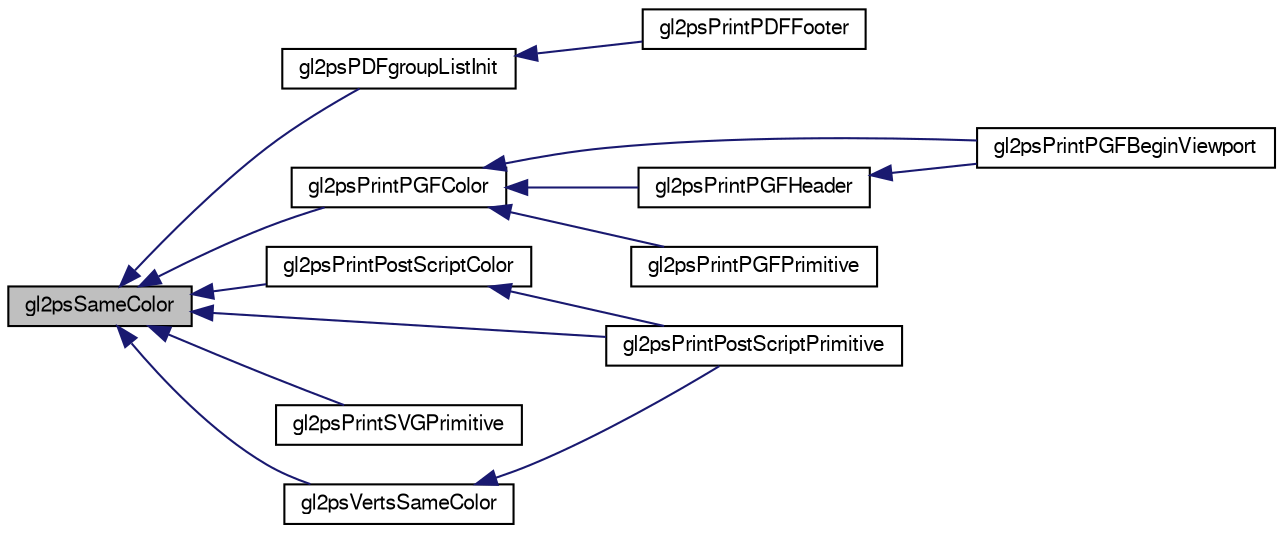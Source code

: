digraph G
{
  edge [fontname="FreeSans",fontsize="10",labelfontname="FreeSans",labelfontsize="10"];
  node [fontname="FreeSans",fontsize="10",shape=record];
  rankdir="LR";
  Node1 [label="gl2psSameColor",height=0.2,width=0.4,color="black", fillcolor="grey75", style="filled" fontcolor="black"];
  Node1 -> Node2 [dir="back",color="midnightblue",fontsize="10",style="solid",fontname="FreeSans"];
  Node2 [label="gl2psPDFgroupListInit",height=0.2,width=0.4,color="black", fillcolor="white", style="filled",URL="$gl2ps_8c.html#ab457d25e4822ea736c783f579aa95637"];
  Node2 -> Node3 [dir="back",color="midnightblue",fontsize="10",style="solid",fontname="FreeSans"];
  Node3 [label="gl2psPrintPDFFooter",height=0.2,width=0.4,color="black", fillcolor="white", style="filled",URL="$gl2ps_8c.html#a9c59e0e0b768cf1f16d50b0c6be1863a"];
  Node1 -> Node4 [dir="back",color="midnightblue",fontsize="10",style="solid",fontname="FreeSans"];
  Node4 [label="gl2psPrintPGFColor",height=0.2,width=0.4,color="black", fillcolor="white", style="filled",URL="$gl2ps_8c.html#aeca83ecb33a1b027ca70af91a5e99953"];
  Node4 -> Node5 [dir="back",color="midnightblue",fontsize="10",style="solid",fontname="FreeSans"];
  Node5 [label="gl2psPrintPGFBeginViewport",height=0.2,width=0.4,color="black", fillcolor="white", style="filled",URL="$gl2ps_8c.html#a612af920b979bb976c48a64ba2dcf93e"];
  Node4 -> Node6 [dir="back",color="midnightblue",fontsize="10",style="solid",fontname="FreeSans"];
  Node6 [label="gl2psPrintPGFHeader",height=0.2,width=0.4,color="black", fillcolor="white", style="filled",URL="$gl2ps_8c.html#a05c8ea10741ea1cf48830112846a6a57"];
  Node6 -> Node5 [dir="back",color="midnightblue",fontsize="10",style="solid",fontname="FreeSans"];
  Node4 -> Node7 [dir="back",color="midnightblue",fontsize="10",style="solid",fontname="FreeSans"];
  Node7 [label="gl2psPrintPGFPrimitive",height=0.2,width=0.4,color="black", fillcolor="white", style="filled",URL="$gl2ps_8c.html#a2d67ade717897c3177e50fc818c157df"];
  Node1 -> Node8 [dir="back",color="midnightblue",fontsize="10",style="solid",fontname="FreeSans"];
  Node8 [label="gl2psPrintPostScriptColor",height=0.2,width=0.4,color="black", fillcolor="white", style="filled",URL="$gl2ps_8c.html#adf21caf9f5bedd368544012a26204148"];
  Node8 -> Node9 [dir="back",color="midnightblue",fontsize="10",style="solid",fontname="FreeSans"];
  Node9 [label="gl2psPrintPostScriptPrimitive",height=0.2,width=0.4,color="black", fillcolor="white", style="filled",URL="$gl2ps_8c.html#a639440c25980482eca0710ac1fafd3ce"];
  Node1 -> Node9 [dir="back",color="midnightblue",fontsize="10",style="solid",fontname="FreeSans"];
  Node1 -> Node10 [dir="back",color="midnightblue",fontsize="10",style="solid",fontname="FreeSans"];
  Node10 [label="gl2psPrintSVGPrimitive",height=0.2,width=0.4,color="black", fillcolor="white", style="filled",URL="$gl2ps_8c.html#a7ea286bc4043e99b36634edd77d2a042"];
  Node1 -> Node11 [dir="back",color="midnightblue",fontsize="10",style="solid",fontname="FreeSans"];
  Node11 [label="gl2psVertsSameColor",height=0.2,width=0.4,color="black", fillcolor="white", style="filled",URL="$gl2ps_8c.html#a3cd2aaf579752ad150cd2127890a30f4"];
  Node11 -> Node9 [dir="back",color="midnightblue",fontsize="10",style="solid",fontname="FreeSans"];
}
